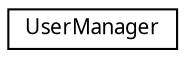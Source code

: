 digraph G
{
  edge [fontname="FreeSans.ttf",fontsize="10",labelfontname="FreeSans.ttf",labelfontsize="10"];
  node [fontname="FreeSans.ttf",fontsize="10",shape=record];
  rankdir=LR;
  Node1 [label="UserManager",height=0.2,width=0.4,color="black", fillcolor="white", style="filled",URL="$class_user_manager.html"];
}
